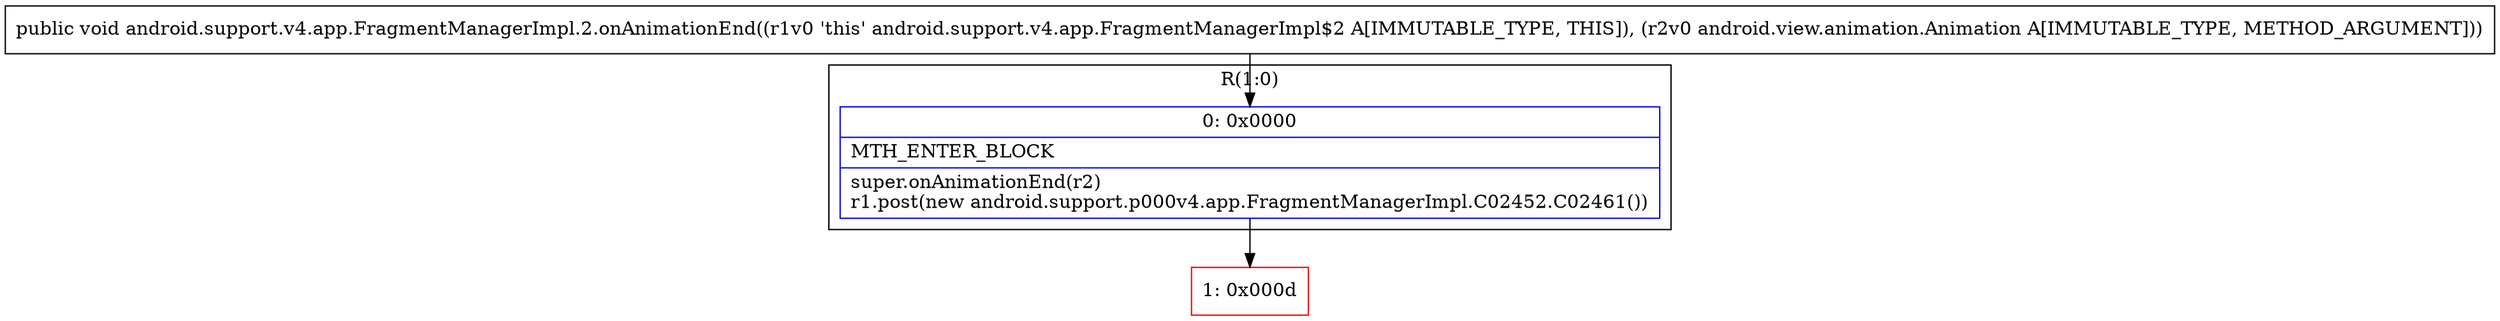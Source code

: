 digraph "CFG forandroid.support.v4.app.FragmentManagerImpl.2.onAnimationEnd(Landroid\/view\/animation\/Animation;)V" {
subgraph cluster_Region_1315586745 {
label = "R(1:0)";
node [shape=record,color=blue];
Node_0 [shape=record,label="{0\:\ 0x0000|MTH_ENTER_BLOCK\l|super.onAnimationEnd(r2)\lr1.post(new android.support.p000v4.app.FragmentManagerImpl.C02452.C02461())\l}"];
}
Node_1 [shape=record,color=red,label="{1\:\ 0x000d}"];
MethodNode[shape=record,label="{public void android.support.v4.app.FragmentManagerImpl.2.onAnimationEnd((r1v0 'this' android.support.v4.app.FragmentManagerImpl$2 A[IMMUTABLE_TYPE, THIS]), (r2v0 android.view.animation.Animation A[IMMUTABLE_TYPE, METHOD_ARGUMENT])) }"];
MethodNode -> Node_0;
Node_0 -> Node_1;
}

